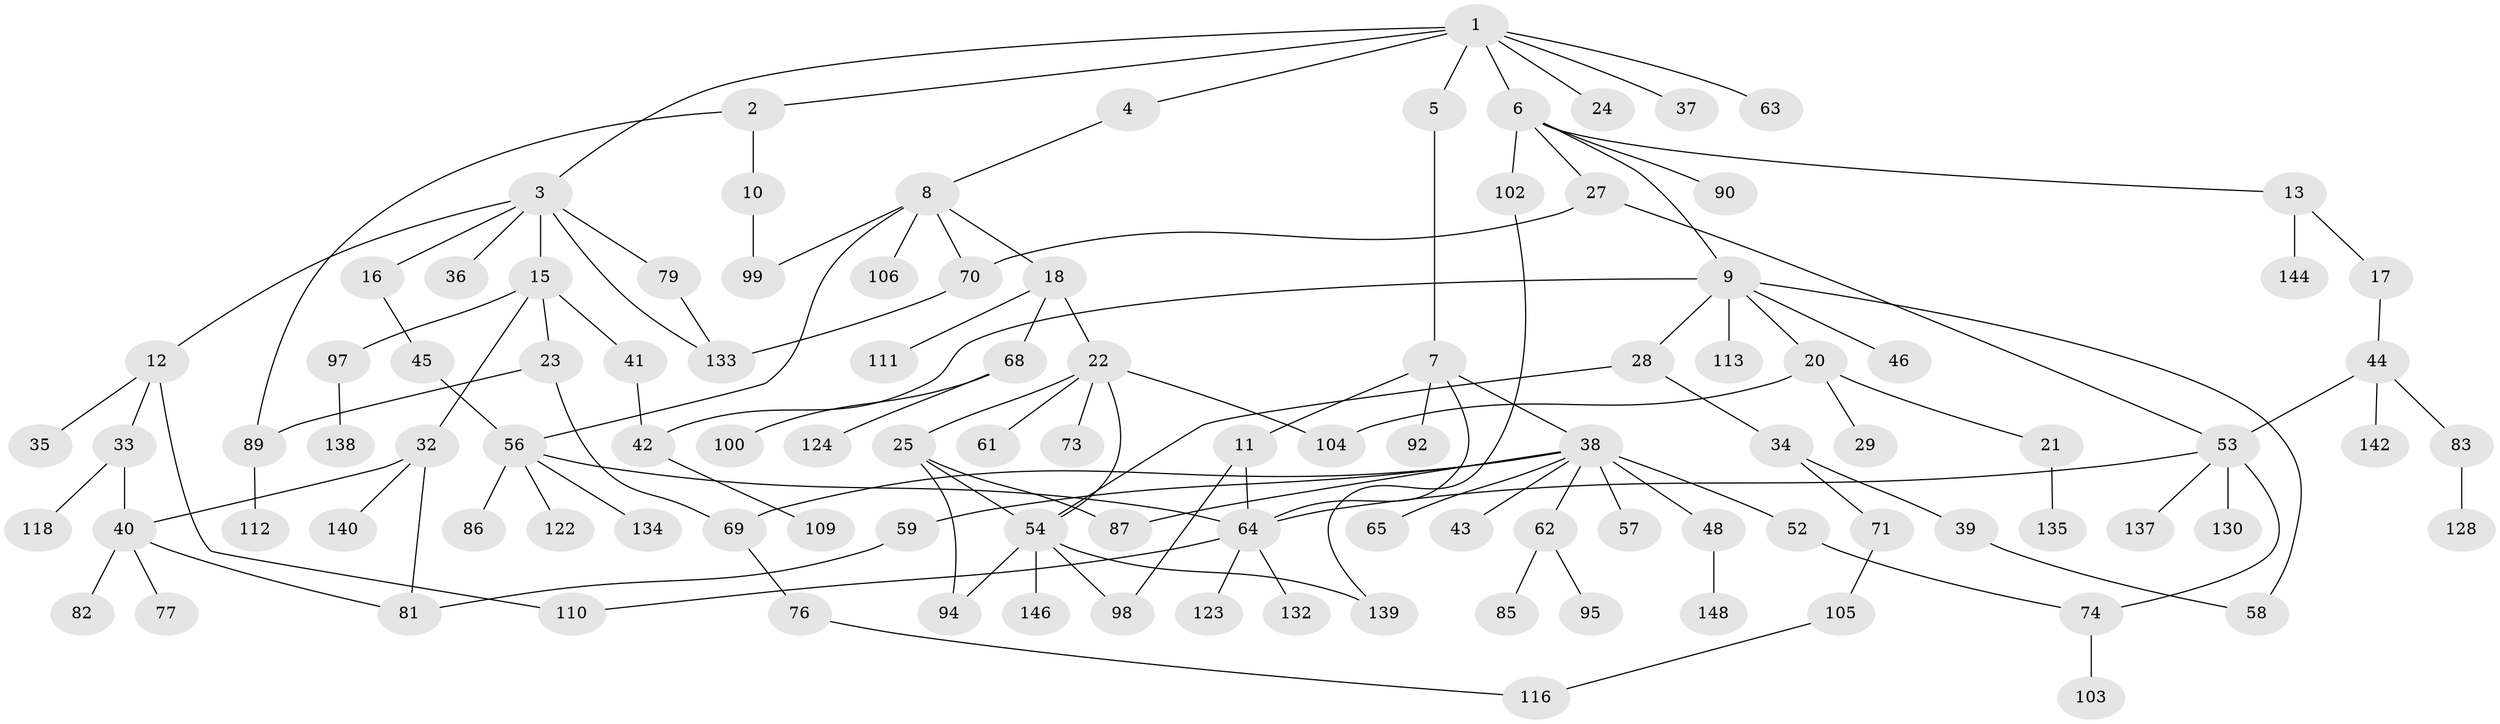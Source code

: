 // original degree distribution, {8: 0.006756756756756757, 3: 0.18243243243243243, 4: 0.08783783783783784, 2: 0.2702702702702703, 5: 0.0472972972972973, 6: 0.04054054054054054, 1: 0.36486486486486486}
// Generated by graph-tools (version 1.1) at 2025/41/03/06/25 10:41:31]
// undirected, 107 vertices, 132 edges
graph export_dot {
graph [start="1"]
  node [color=gray90,style=filled];
  1 [super="+19"];
  2;
  3 [super="+14"];
  4 [super="+80"];
  5;
  6 [super="+50"];
  7 [super="+145"];
  8;
  9 [super="+26"];
  10;
  11 [super="+143"];
  12;
  13 [super="+121"];
  15 [super="+49"];
  16;
  17;
  18 [super="+67"];
  20 [super="+127"];
  21;
  22 [super="+30"];
  23 [super="+78"];
  24;
  25 [super="+93"];
  27;
  28 [super="+31"];
  29;
  32 [super="+107"];
  33 [super="+115"];
  34;
  35;
  36;
  37;
  38 [super="+47"];
  39 [super="+108"];
  40 [super="+75"];
  41;
  42;
  43 [super="+55"];
  44 [super="+51"];
  45 [super="+66"];
  46;
  48 [super="+88"];
  52;
  53 [super="+125"];
  54 [super="+72"];
  56 [super="+91"];
  57;
  58 [super="+60"];
  59;
  61;
  62;
  63;
  64 [super="+120"];
  65;
  68 [super="+84"];
  69 [super="+131"];
  70 [super="+129"];
  71;
  73;
  74 [super="+117"];
  76;
  77;
  79 [super="+136"];
  81 [super="+114"];
  82;
  83;
  85 [super="+101"];
  86;
  87;
  89;
  90;
  92;
  94 [super="+96"];
  95;
  97;
  98;
  99 [super="+119"];
  100 [super="+141"];
  102;
  103;
  104;
  105;
  106;
  109;
  110;
  111;
  112;
  113;
  116 [super="+126"];
  118;
  122;
  123;
  124;
  128 [super="+147"];
  130;
  132;
  133;
  134;
  135;
  137;
  138;
  139;
  140;
  142;
  144;
  146;
  148;
  1 -- 2;
  1 -- 3;
  1 -- 4;
  1 -- 5;
  1 -- 6;
  1 -- 24;
  1 -- 63;
  1 -- 37;
  2 -- 10;
  2 -- 89;
  3 -- 12;
  3 -- 15;
  3 -- 16;
  3 -- 36;
  3 -- 133;
  3 -- 79;
  4 -- 8;
  5 -- 7;
  6 -- 9;
  6 -- 13;
  6 -- 27;
  6 -- 90;
  6 -- 102;
  7 -- 11;
  7 -- 38;
  7 -- 64;
  7 -- 92;
  8 -- 18;
  8 -- 70;
  8 -- 106;
  8 -- 56;
  8 -- 99;
  9 -- 20;
  9 -- 58;
  9 -- 113;
  9 -- 42;
  9 -- 28;
  9 -- 46;
  10 -- 99;
  11 -- 64;
  11 -- 98;
  12 -- 33;
  12 -- 35;
  12 -- 110;
  13 -- 17;
  13 -- 144;
  15 -- 23;
  15 -- 32;
  15 -- 41;
  15 -- 97;
  16 -- 45;
  17 -- 44;
  18 -- 22;
  18 -- 68;
  18 -- 111;
  20 -- 21;
  20 -- 29;
  20 -- 104;
  21 -- 135;
  22 -- 25;
  22 -- 61;
  22 -- 104;
  22 -- 54;
  22 -- 73;
  23 -- 89;
  23 -- 69;
  25 -- 87;
  25 -- 54;
  25 -- 94;
  27 -- 53;
  27 -- 70;
  28 -- 34;
  28 -- 54;
  32 -- 40;
  32 -- 140;
  32 -- 81;
  33 -- 40;
  33 -- 118;
  34 -- 39;
  34 -- 71;
  38 -- 43;
  38 -- 62;
  38 -- 69;
  38 -- 87;
  38 -- 48;
  38 -- 65;
  38 -- 52;
  38 -- 57;
  38 -- 59;
  39 -- 58;
  40 -- 81;
  40 -- 82;
  40 -- 77;
  41 -- 42;
  42 -- 109;
  44 -- 83;
  44 -- 53;
  44 -- 142;
  45 -- 56;
  48 -- 148;
  52 -- 74;
  53 -- 130;
  53 -- 64;
  53 -- 137;
  53 -- 74;
  54 -- 139;
  54 -- 98;
  54 -- 146;
  54 -- 94;
  56 -- 86;
  56 -- 122;
  56 -- 64;
  56 -- 134;
  59 -- 81;
  62 -- 85;
  62 -- 95;
  64 -- 123;
  64 -- 110;
  64 -- 132;
  68 -- 100;
  68 -- 124;
  69 -- 76;
  70 -- 133;
  71 -- 105;
  74 -- 103;
  76 -- 116;
  79 -- 133;
  83 -- 128;
  89 -- 112;
  97 -- 138;
  102 -- 139;
  105 -- 116;
}
